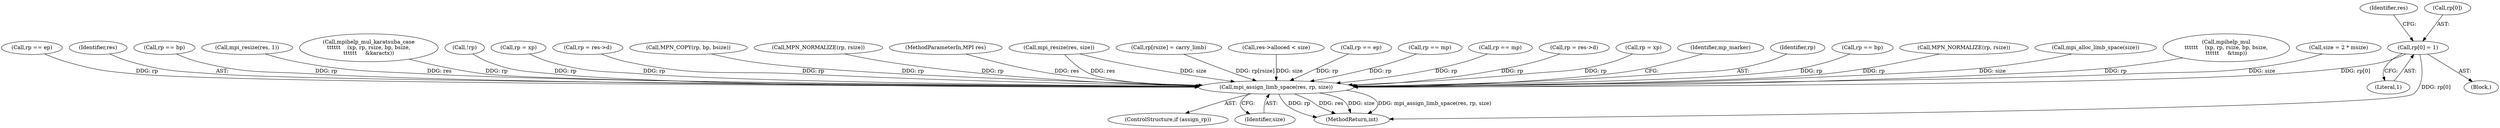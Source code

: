 digraph "0_linux_f5527fffff3f002b0a6b376163613b82f69de073@array" {
"1000253" [label="(Call,rp[0] = 1)"];
"1000856" [label="(Call,mpi_assign_limb_space(res, rp, size))"];
"1000438" [label="(Call,rp == ep)"];
"1000854" [label="(ControlStructure,if (assign_rp))"];
"1000857" [label="(Identifier,res)"];
"1000260" [label="(Identifier,res)"];
"1000385" [label="(Call,rp == bp)"];
"1000243" [label="(Call,mpi_resize(res, 1))"];
"1000678" [label="(Call,mpihelp_mul_karatsuba_case\n\t\t\t\t\t\t    (xp, rp, rsize, bp, bsize,\n\t\t\t\t\t\t     &karactx))"];
"1000394" [label="(Call,!rp)"];
"1000856" [label="(Call,mpi_assign_limb_space(res, rp, size))"];
"1000640" [label="(Call,rp = xp)"];
"1000198" [label="(Call,rp = res->d)"];
"1000477" [label="(Call,MPN_COPY(rp, bp, bsize))"];
"1000859" [label="(Identifier,size)"];
"1000806" [label="(Call,MPN_NORMALIZE(rp, rsize))"];
"1000120" [label="(MethodParameterIn,MPI res)"];
"1000404" [label="(Call,mpi_resize(res, size))"];
"1000257" [label="(Literal,1)"];
"1000762" [label="(Call,rp[rsize] = carry_limb)"];
"1000370" [label="(Call,res->alloced < size)"];
"1000882" [label="(MethodReturn,int)"];
"1000378" [label="(Call,rp == ep)"];
"1000382" [label="(Call,rp == mp)"];
"1000240" [label="(Block,)"];
"1000253" [label="(Call,rp[0] = 1)"];
"1000457" [label="(Call,rp == mp)"];
"1000248" [label="(Call,rp = res->d)"];
"1000713" [label="(Call,rp = xp)"];
"1000861" [label="(Identifier,mp_marker)"];
"1000858" [label="(Identifier,rp)"];
"1000417" [label="(Call,rp == bp)"];
"1000836" [label="(Call,MPN_NORMALIZE(rp, rsize))"];
"1000391" [label="(Call,mpi_alloc_limb_space(size))"];
"1000664" [label="(Call,mpihelp_mul\n\t\t\t\t\t\t    (xp, rp, rsize, bp, bsize,\n\t\t\t\t\t\t     &tmp))"];
"1000183" [label="(Call,size = 2 * msize)"];
"1000254" [label="(Call,rp[0])"];
"1000253" -> "1000240"  [label="AST: "];
"1000253" -> "1000257"  [label="CFG: "];
"1000254" -> "1000253"  [label="AST: "];
"1000257" -> "1000253"  [label="AST: "];
"1000260" -> "1000253"  [label="CFG: "];
"1000253" -> "1000882"  [label="DDG: rp[0]"];
"1000253" -> "1000856"  [label="DDG: rp[0]"];
"1000856" -> "1000854"  [label="AST: "];
"1000856" -> "1000859"  [label="CFG: "];
"1000857" -> "1000856"  [label="AST: "];
"1000858" -> "1000856"  [label="AST: "];
"1000859" -> "1000856"  [label="AST: "];
"1000861" -> "1000856"  [label="CFG: "];
"1000856" -> "1000882"  [label="DDG: rp"];
"1000856" -> "1000882"  [label="DDG: res"];
"1000856" -> "1000882"  [label="DDG: size"];
"1000856" -> "1000882"  [label="DDG: mpi_assign_limb_space(res, rp, size)"];
"1000404" -> "1000856"  [label="DDG: res"];
"1000404" -> "1000856"  [label="DDG: size"];
"1000243" -> "1000856"  [label="DDG: res"];
"1000120" -> "1000856"  [label="DDG: res"];
"1000713" -> "1000856"  [label="DDG: rp"];
"1000640" -> "1000856"  [label="DDG: rp"];
"1000806" -> "1000856"  [label="DDG: rp"];
"1000382" -> "1000856"  [label="DDG: rp"];
"1000678" -> "1000856"  [label="DDG: rp"];
"1000378" -> "1000856"  [label="DDG: rp"];
"1000417" -> "1000856"  [label="DDG: rp"];
"1000762" -> "1000856"  [label="DDG: rp[rsize]"];
"1000198" -> "1000856"  [label="DDG: rp"];
"1000664" -> "1000856"  [label="DDG: rp"];
"1000457" -> "1000856"  [label="DDG: rp"];
"1000385" -> "1000856"  [label="DDG: rp"];
"1000438" -> "1000856"  [label="DDG: rp"];
"1000477" -> "1000856"  [label="DDG: rp"];
"1000836" -> "1000856"  [label="DDG: rp"];
"1000248" -> "1000856"  [label="DDG: rp"];
"1000394" -> "1000856"  [label="DDG: rp"];
"1000391" -> "1000856"  [label="DDG: size"];
"1000183" -> "1000856"  [label="DDG: size"];
"1000370" -> "1000856"  [label="DDG: size"];
}
